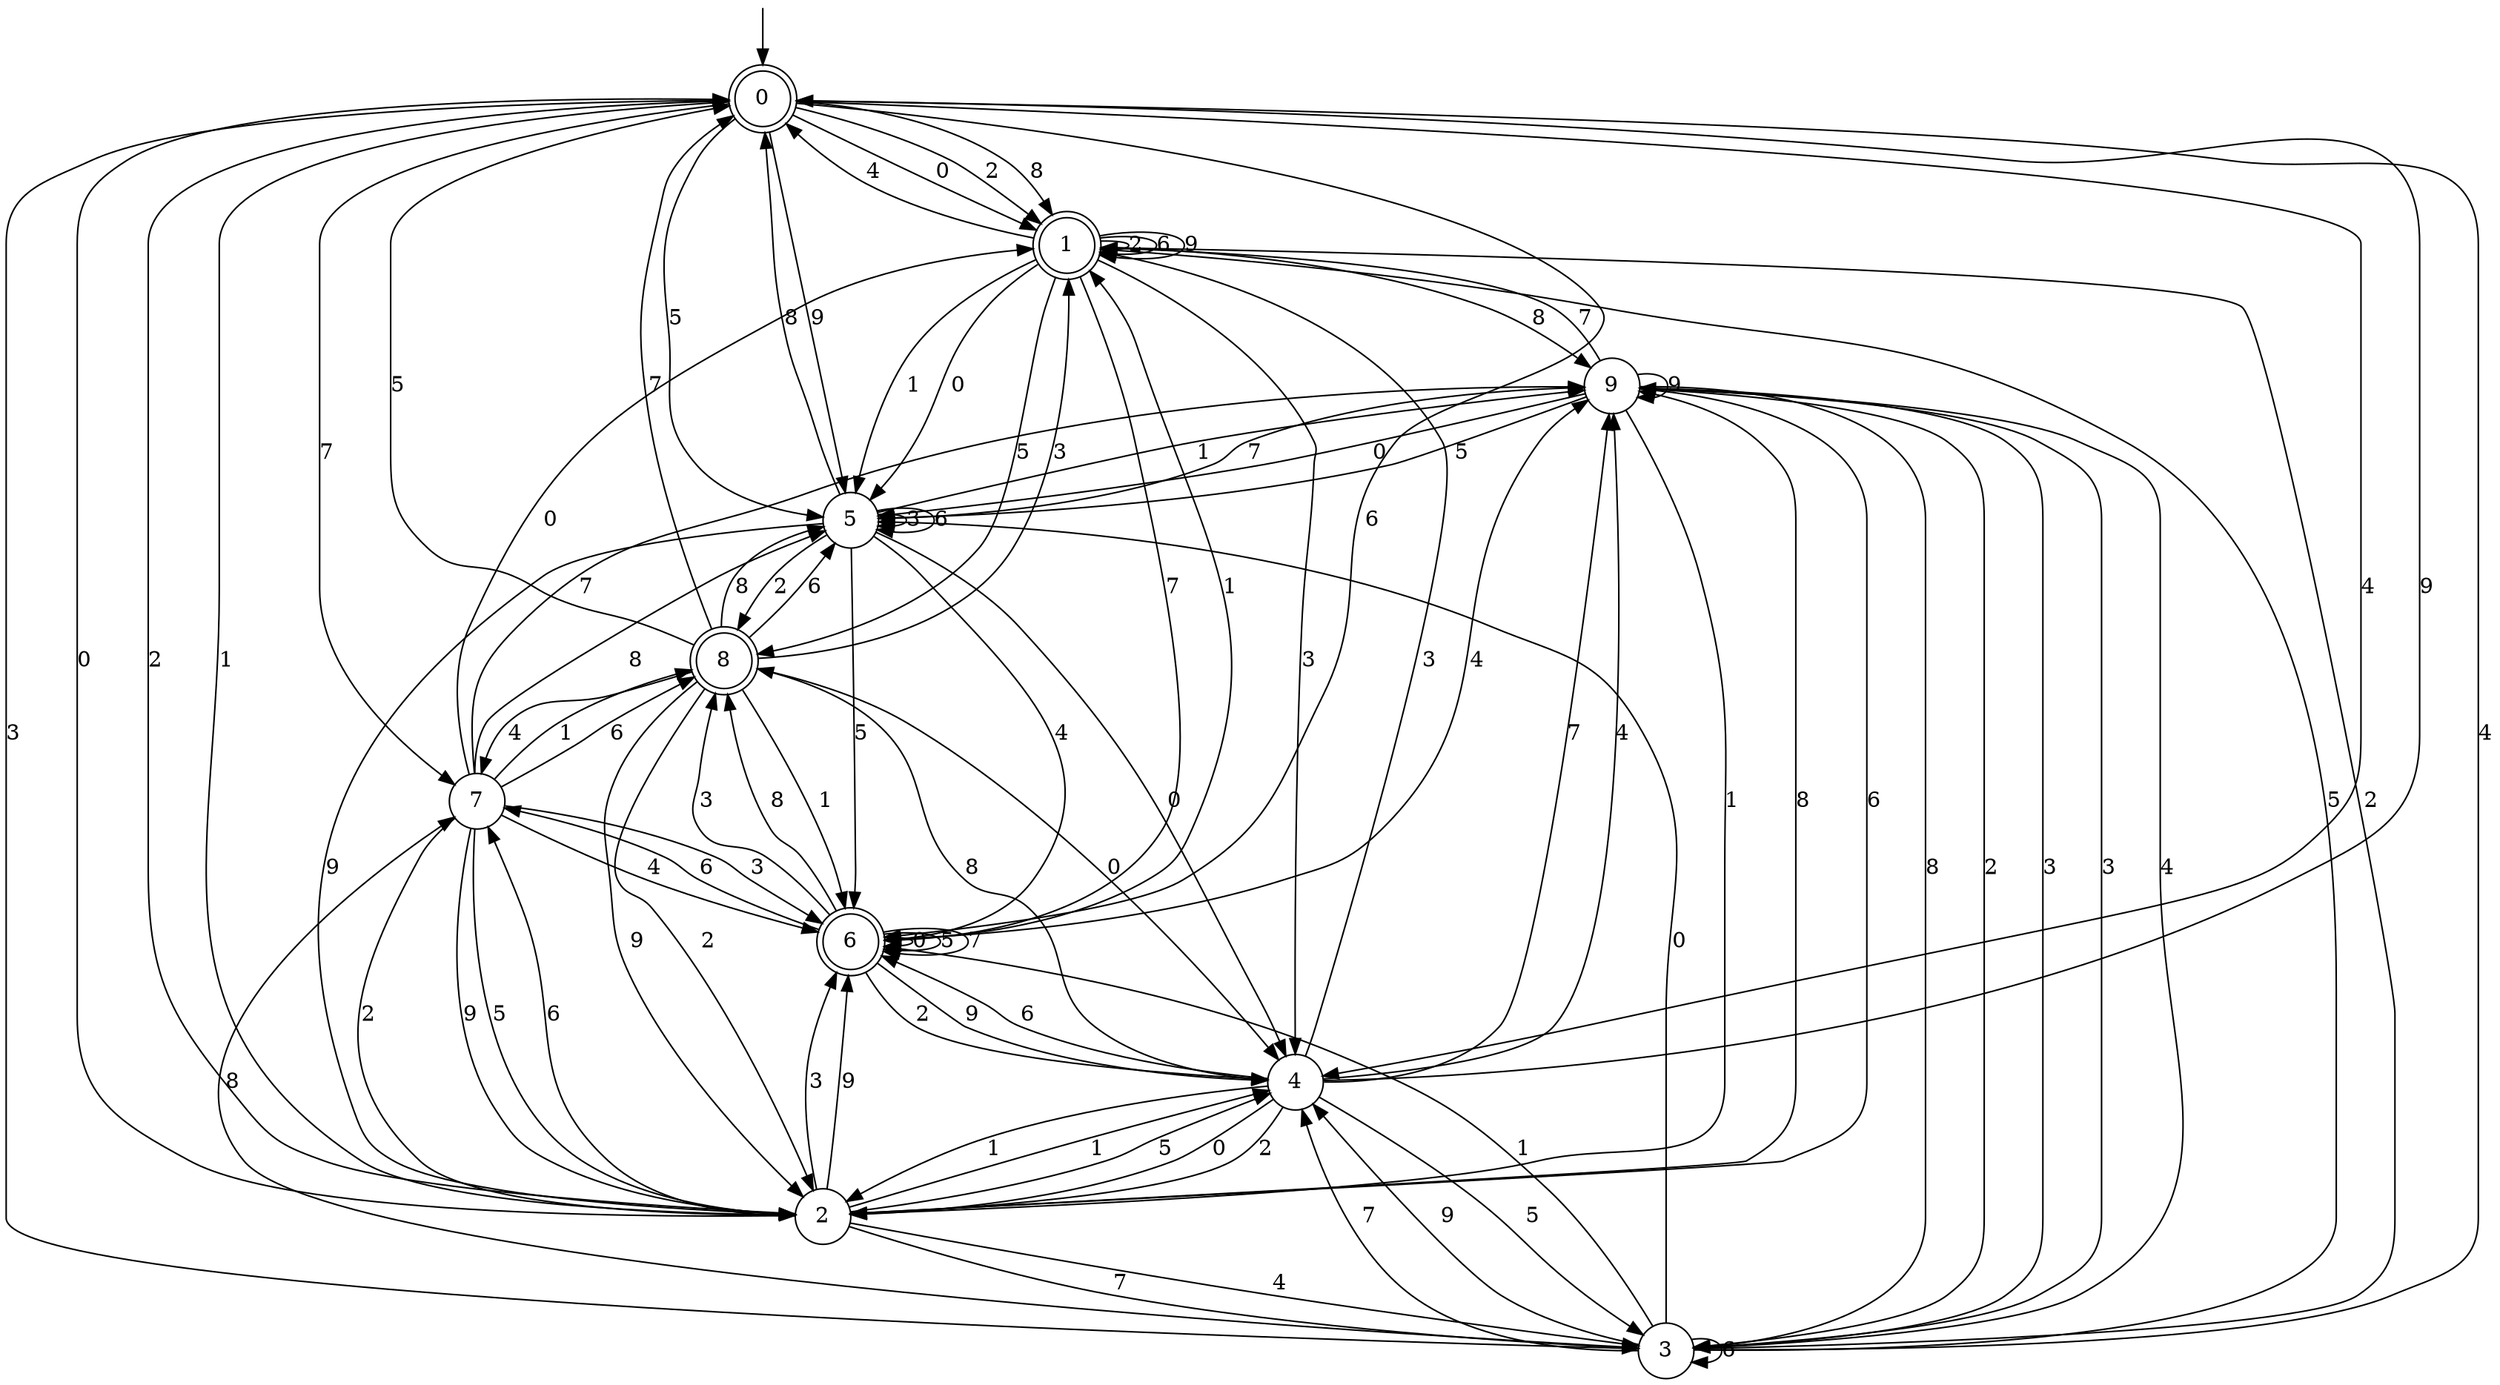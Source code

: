 digraph g {

	s0 [shape="doublecircle" label="0"];
	s1 [shape="doublecircle" label="1"];
	s2 [shape="circle" label="2"];
	s3 [shape="circle" label="3"];
	s4 [shape="circle" label="4"];
	s5 [shape="circle" label="5"];
	s6 [shape="doublecircle" label="6"];
	s7 [shape="circle" label="7"];
	s8 [shape="doublecircle" label="8"];
	s9 [shape="circle" label="9"];
	s0 -> s1 [label="0"];
	s0 -> s2 [label="1"];
	s0 -> s1 [label="2"];
	s0 -> s3 [label="3"];
	s0 -> s4 [label="4"];
	s0 -> s5 [label="5"];
	s0 -> s6 [label="6"];
	s0 -> s7 [label="7"];
	s0 -> s1 [label="8"];
	s0 -> s5 [label="9"];
	s1 -> s5 [label="0"];
	s1 -> s5 [label="1"];
	s1 -> s1 [label="2"];
	s1 -> s4 [label="3"];
	s1 -> s0 [label="4"];
	s1 -> s8 [label="5"];
	s1 -> s1 [label="6"];
	s1 -> s6 [label="7"];
	s1 -> s9 [label="8"];
	s1 -> s1 [label="9"];
	s2 -> s0 [label="0"];
	s2 -> s4 [label="1"];
	s2 -> s0 [label="2"];
	s2 -> s6 [label="3"];
	s2 -> s3 [label="4"];
	s2 -> s4 [label="5"];
	s2 -> s7 [label="6"];
	s2 -> s3 [label="7"];
	s2 -> s9 [label="8"];
	s2 -> s6 [label="9"];
	s3 -> s5 [label="0"];
	s3 -> s6 [label="1"];
	s3 -> s1 [label="2"];
	s3 -> s9 [label="3"];
	s3 -> s0 [label="4"];
	s3 -> s1 [label="5"];
	s3 -> s3 [label="6"];
	s3 -> s4 [label="7"];
	s3 -> s7 [label="8"];
	s3 -> s4 [label="9"];
	s4 -> s2 [label="0"];
	s4 -> s2 [label="1"];
	s4 -> s2 [label="2"];
	s4 -> s1 [label="3"];
	s4 -> s9 [label="4"];
	s4 -> s3 [label="5"];
	s4 -> s6 [label="6"];
	s4 -> s9 [label="7"];
	s4 -> s8 [label="8"];
	s4 -> s0 [label="9"];
	s5 -> s4 [label="0"];
	s5 -> s9 [label="1"];
	s5 -> s8 [label="2"];
	s5 -> s5 [label="3"];
	s5 -> s6 [label="4"];
	s5 -> s6 [label="5"];
	s5 -> s5 [label="6"];
	s5 -> s9 [label="7"];
	s5 -> s0 [label="8"];
	s5 -> s2 [label="9"];
	s6 -> s6 [label="0"];
	s6 -> s1 [label="1"];
	s6 -> s4 [label="2"];
	s6 -> s8 [label="3"];
	s6 -> s9 [label="4"];
	s6 -> s6 [label="5"];
	s6 -> s7 [label="6"];
	s6 -> s6 [label="7"];
	s6 -> s8 [label="8"];
	s6 -> s4 [label="9"];
	s7 -> s1 [label="0"];
	s7 -> s8 [label="1"];
	s7 -> s2 [label="2"];
	s7 -> s6 [label="3"];
	s7 -> s6 [label="4"];
	s7 -> s2 [label="5"];
	s7 -> s8 [label="6"];
	s7 -> s9 [label="7"];
	s7 -> s5 [label="8"];
	s7 -> s2 [label="9"];
	s8 -> s4 [label="0"];
	s8 -> s6 [label="1"];
	s8 -> s2 [label="2"];
	s8 -> s1 [label="3"];
	s8 -> s7 [label="4"];
	s8 -> s0 [label="5"];
	s8 -> s5 [label="6"];
	s8 -> s0 [label="7"];
	s8 -> s5 [label="8"];
	s8 -> s2 [label="9"];
	s9 -> s5 [label="0"];
	s9 -> s2 [label="1"];
	s9 -> s3 [label="2"];
	s9 -> s3 [label="3"];
	s9 -> s3 [label="4"];
	s9 -> s5 [label="5"];
	s9 -> s2 [label="6"];
	s9 -> s1 [label="7"];
	s9 -> s3 [label="8"];
	s9 -> s9 [label="9"];

__start0 [label="" shape="none" width="0" height="0"];
__start0 -> s0;

}
